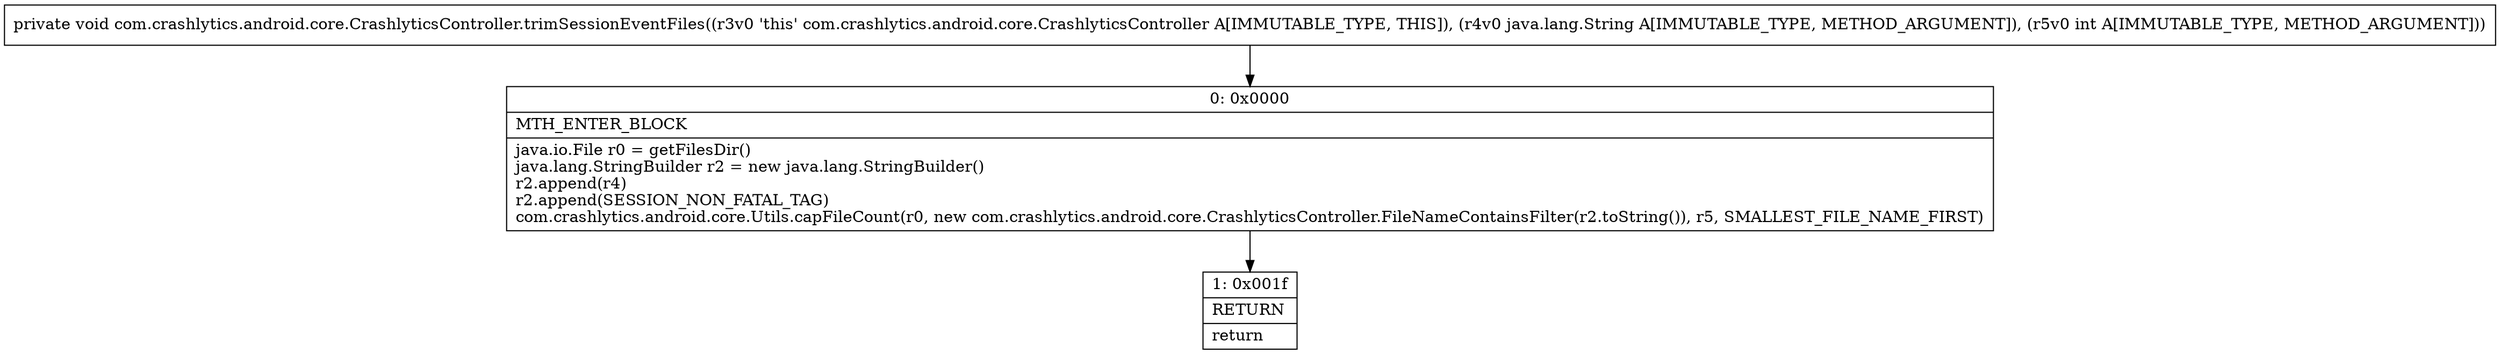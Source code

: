 digraph "CFG forcom.crashlytics.android.core.CrashlyticsController.trimSessionEventFiles(Ljava\/lang\/String;I)V" {
Node_0 [shape=record,label="{0\:\ 0x0000|MTH_ENTER_BLOCK\l|java.io.File r0 = getFilesDir()\ljava.lang.StringBuilder r2 = new java.lang.StringBuilder()\lr2.append(r4)\lr2.append(SESSION_NON_FATAL_TAG)\lcom.crashlytics.android.core.Utils.capFileCount(r0, new com.crashlytics.android.core.CrashlyticsController.FileNameContainsFilter(r2.toString()), r5, SMALLEST_FILE_NAME_FIRST)\l}"];
Node_1 [shape=record,label="{1\:\ 0x001f|RETURN\l|return\l}"];
MethodNode[shape=record,label="{private void com.crashlytics.android.core.CrashlyticsController.trimSessionEventFiles((r3v0 'this' com.crashlytics.android.core.CrashlyticsController A[IMMUTABLE_TYPE, THIS]), (r4v0 java.lang.String A[IMMUTABLE_TYPE, METHOD_ARGUMENT]), (r5v0 int A[IMMUTABLE_TYPE, METHOD_ARGUMENT])) }"];
MethodNode -> Node_0;
Node_0 -> Node_1;
}

